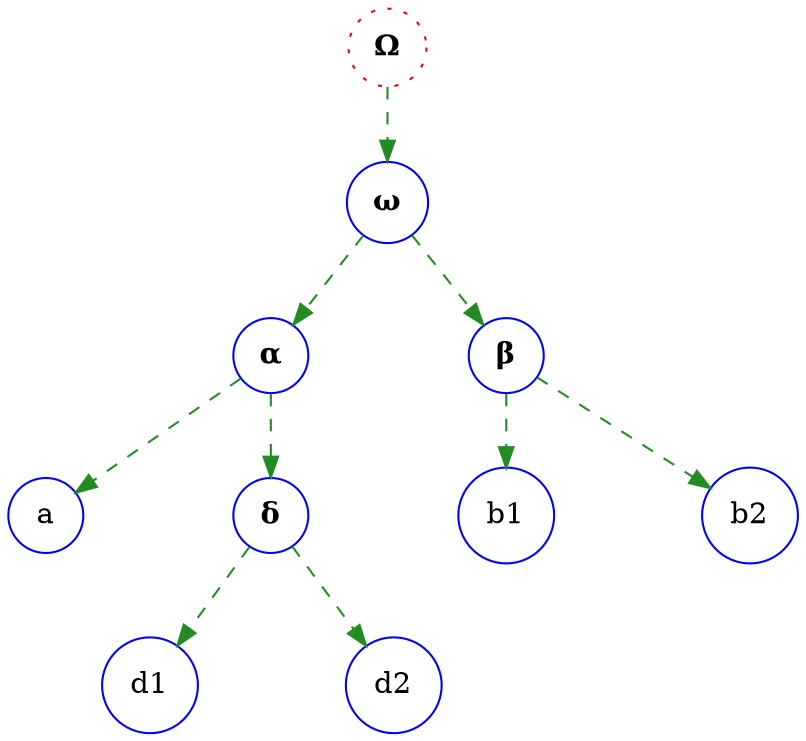 digraph stemma {
    margin=0;
    node [shape=circle];
    graph [nodesep="1", ranksep="0.5"];
    0 [label="Ω", style=dotted, color="red", fontname="times-bold"];
    1 [label="ω", style=solid, color="blue", fontname="times-bold"];
    2 [label="α", style=solid, color="blue", fontname="times-bold"];
    3 [label="β", style=solid, color="blue", fontname="times-bold"];
    4 [label="a", style=solid, color="blue"];
    5 [label="b1", style=solid, color="blue"];
    6 [label="b2", style=solid, color="blue"];
    7 [label="δ", style=solid, color="blue", fontname="times-bold"];
    8 [label="d1", style=solid, color="blue"];
    9 [label="d2", style=solid, color="blue"];
    0 -> 1[style=dashed, color="forestgreen"];
    1 -> 2[style=dashed, color="forestgreen"];
    1 -> 3[style=dashed, color="forestgreen"];
    2 -> 4[style=dashed, color="forestgreen"];
    2 -> 7[style=dashed, color="forestgreen"];
    3 -> 5[style=dashed, color="forestgreen"];
    3 -> 6[style=dashed, color="forestgreen"];
    7 -> 8[style=dashed, color="forestgreen"];
    7 -> 9[style=dashed, color="forestgreen"];
}